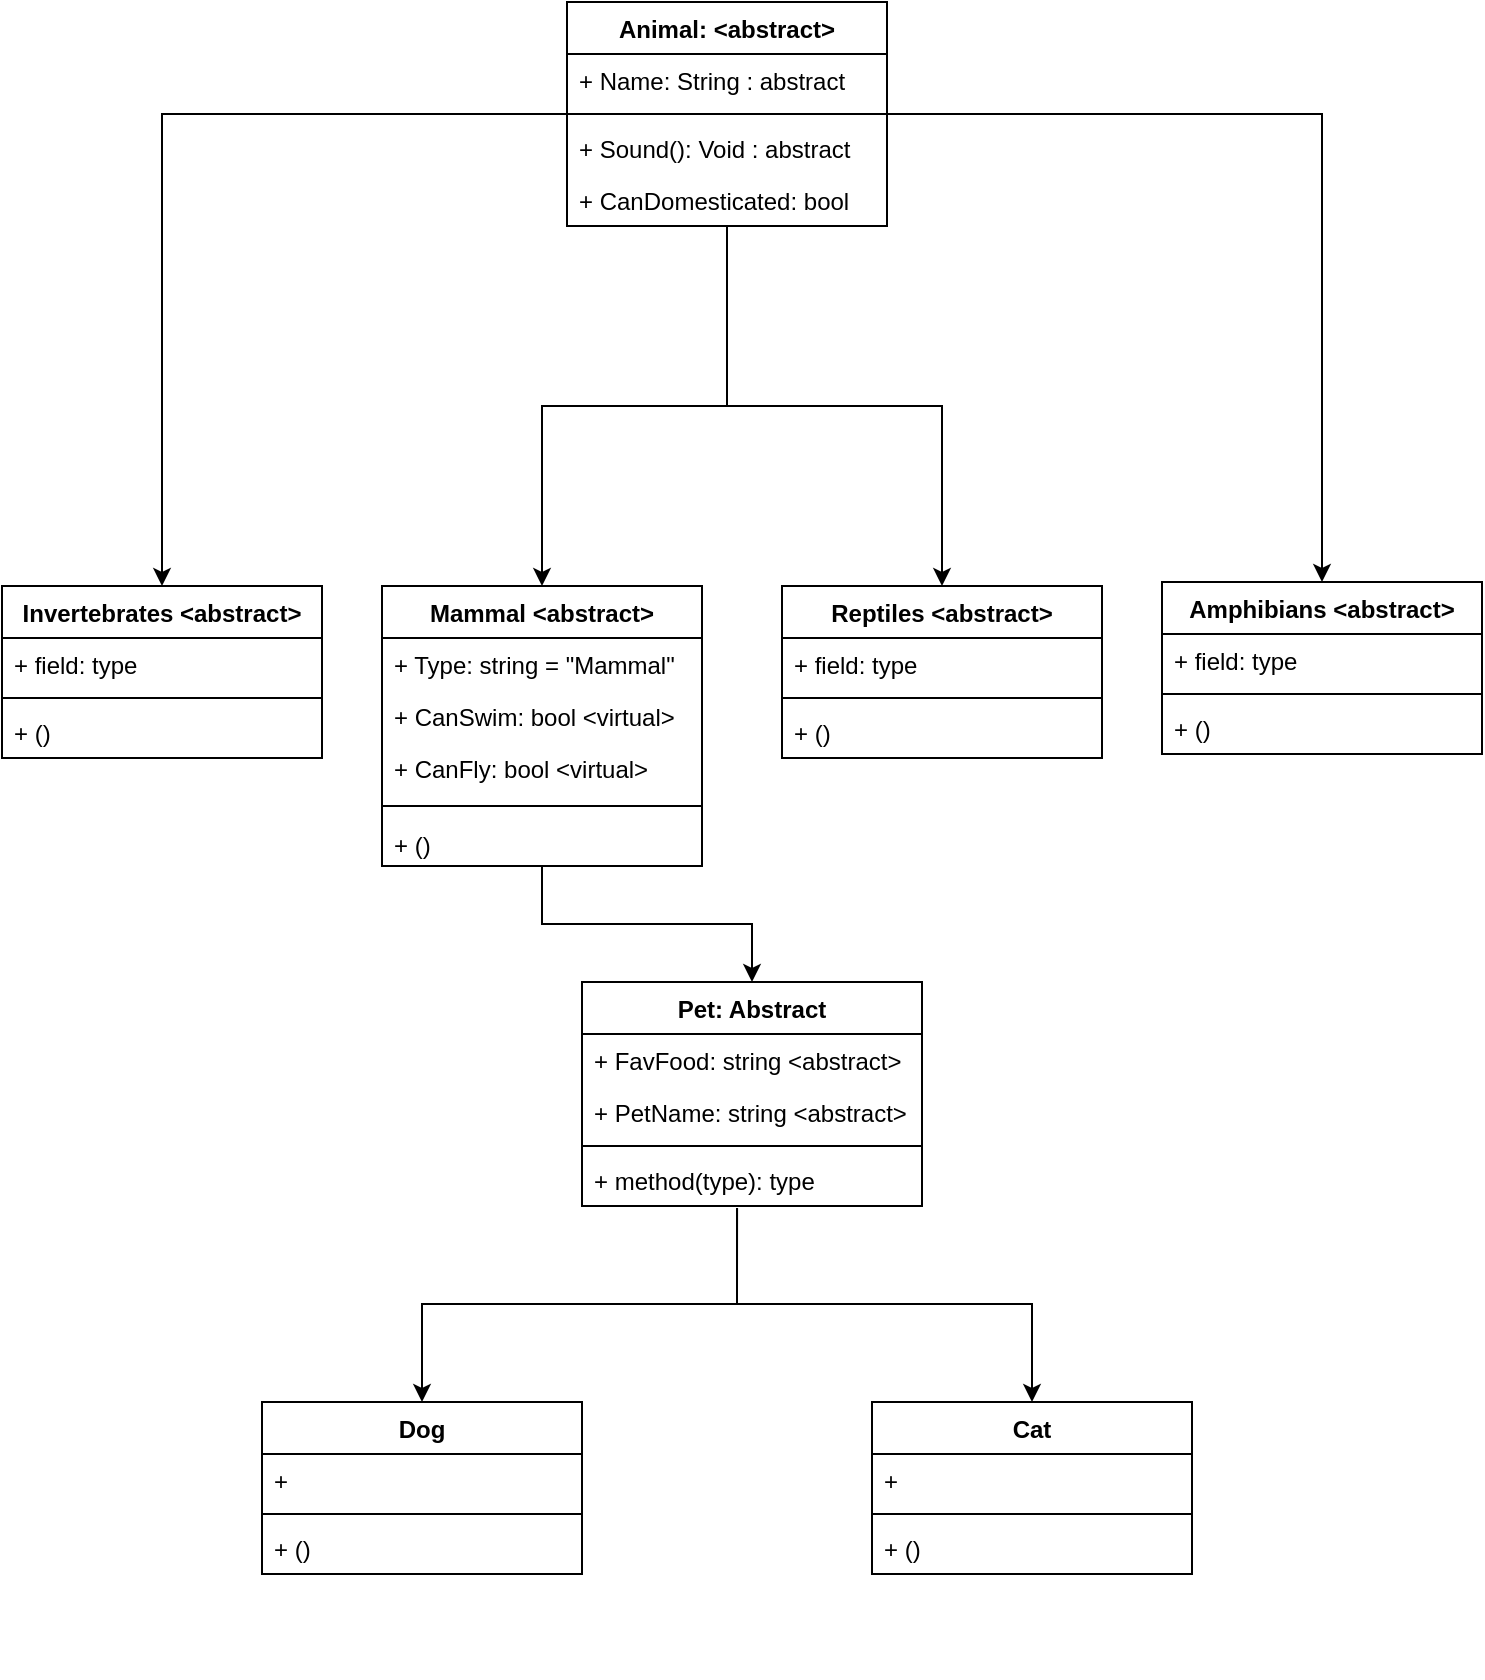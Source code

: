 <mxfile version="15.5.8" type="device"><diagram id="CVqmYnz9983pmoptTkFq" name="Page-1"><mxGraphModel dx="868" dy="1522" grid="1" gridSize="10" guides="1" tooltips="1" connect="1" arrows="1" fold="1" page="1" pageScale="1" pageWidth="850" pageHeight="1100" math="0" shadow="0"><root><mxCell id="0"/><mxCell id="1" parent="0"/><mxCell id="Kz69OfWk-Cu8_eh_HZI3-63" style="edgeStyle=orthogonalEdgeStyle;rounded=0;orthogonalLoop=1;jettySize=auto;html=1;entryX=0.5;entryY=0;entryDx=0;entryDy=0;" parent="1" source="c2Xwzdh8yxYQGbH7WFuY-1" target="Kz69OfWk-Cu8_eh_HZI3-45" edge="1"><mxGeometry relative="1" as="geometry"/></mxCell><mxCell id="Kz69OfWk-Cu8_eh_HZI3-64" style="edgeStyle=orthogonalEdgeStyle;rounded=0;orthogonalLoop=1;jettySize=auto;html=1;" parent="1" source="c2Xwzdh8yxYQGbH7WFuY-1" target="c2Xwzdh8yxYQGbH7WFuY-8" edge="1"><mxGeometry relative="1" as="geometry"/></mxCell><mxCell id="Kz69OfWk-Cu8_eh_HZI3-65" style="edgeStyle=orthogonalEdgeStyle;rounded=0;orthogonalLoop=1;jettySize=auto;html=1;entryX=0.5;entryY=0;entryDx=0;entryDy=0;" parent="1" source="c2Xwzdh8yxYQGbH7WFuY-1" target="Kz69OfWk-Cu8_eh_HZI3-29" edge="1"><mxGeometry relative="1" as="geometry"/></mxCell><mxCell id="Kz69OfWk-Cu8_eh_HZI3-66" style="edgeStyle=orthogonalEdgeStyle;rounded=0;orthogonalLoop=1;jettySize=auto;html=1;entryX=0.5;entryY=0;entryDx=0;entryDy=0;" parent="1" source="c2Xwzdh8yxYQGbH7WFuY-1" target="Kz69OfWk-Cu8_eh_HZI3-41" edge="1"><mxGeometry relative="1" as="geometry"/></mxCell><mxCell id="c2Xwzdh8yxYQGbH7WFuY-1" value="Animal: &lt;abstract&gt;" style="swimlane;fontStyle=1;align=center;verticalAlign=top;childLayout=stackLayout;horizontal=1;startSize=26;horizontalStack=0;resizeParent=1;resizeParentMax=0;resizeLast=0;collapsible=1;marginBottom=0;" parent="1" vertex="1"><mxGeometry x="312.5" y="-50" width="160" height="112" as="geometry"/></mxCell><mxCell id="c2Xwzdh8yxYQGbH7WFuY-2" value="+ Name: String : abstract" style="text;strokeColor=none;fillColor=none;align=left;verticalAlign=top;spacingLeft=4;spacingRight=4;overflow=hidden;rotatable=0;points=[[0,0.5],[1,0.5]];portConstraint=eastwest;" parent="c2Xwzdh8yxYQGbH7WFuY-1" vertex="1"><mxGeometry y="26" width="160" height="26" as="geometry"/></mxCell><mxCell id="c2Xwzdh8yxYQGbH7WFuY-3" value="" style="line;strokeWidth=1;fillColor=none;align=left;verticalAlign=middle;spacingTop=-1;spacingLeft=3;spacingRight=3;rotatable=0;labelPosition=right;points=[];portConstraint=eastwest;" parent="c2Xwzdh8yxYQGbH7WFuY-1" vertex="1"><mxGeometry y="52" width="160" height="8" as="geometry"/></mxCell><mxCell id="c2Xwzdh8yxYQGbH7WFuY-4" value="+ Sound(): Void : abstract" style="text;strokeColor=none;fillColor=none;align=left;verticalAlign=top;spacingLeft=4;spacingRight=4;overflow=hidden;rotatable=0;points=[[0,0.5],[1,0.5]];portConstraint=eastwest;" parent="c2Xwzdh8yxYQGbH7WFuY-1" vertex="1"><mxGeometry y="60" width="160" height="26" as="geometry"/></mxCell><mxCell id="Kz69OfWk-Cu8_eh_HZI3-61" value="+ CanDomesticated: bool" style="text;strokeColor=none;fillColor=none;align=left;verticalAlign=top;spacingLeft=4;spacingRight=4;overflow=hidden;rotatable=0;points=[[0,0.5],[1,0.5]];portConstraint=eastwest;" parent="c2Xwzdh8yxYQGbH7WFuY-1" vertex="1"><mxGeometry y="86" width="160" height="26" as="geometry"/></mxCell><mxCell id="Kz69OfWk-Cu8_eh_HZI3-72" style="edgeStyle=orthogonalEdgeStyle;rounded=0;orthogonalLoop=1;jettySize=auto;html=1;" parent="1" source="c2Xwzdh8yxYQGbH7WFuY-8" target="Kz69OfWk-Cu8_eh_HZI3-11" edge="1"><mxGeometry relative="1" as="geometry"/></mxCell><mxCell id="c2Xwzdh8yxYQGbH7WFuY-8" value="Mammal &lt;abstract&gt;" style="swimlane;fontStyle=1;align=center;verticalAlign=top;childLayout=stackLayout;horizontal=1;startSize=26;horizontalStack=0;resizeParent=1;resizeParentMax=0;resizeLast=0;collapsible=1;marginBottom=0;" parent="1" vertex="1"><mxGeometry x="220" y="242" width="160" height="140" as="geometry"/></mxCell><mxCell id="gtmkSwCgb6IBJlUNpddN-2" value="+ Type: string = &quot;Mammal&quot;" style="text;strokeColor=none;fillColor=none;align=left;verticalAlign=top;spacingLeft=4;spacingRight=4;overflow=hidden;rotatable=0;points=[[0,0.5],[1,0.5]];portConstraint=eastwest;" parent="c2Xwzdh8yxYQGbH7WFuY-8" vertex="1"><mxGeometry y="26" width="160" height="26" as="geometry"/></mxCell><mxCell id="c2Xwzdh8yxYQGbH7WFuY-9" value="+ CanSwim: bool &lt;virtual&gt;" style="text;strokeColor=none;fillColor=none;align=left;verticalAlign=top;spacingLeft=4;spacingRight=4;overflow=hidden;rotatable=0;points=[[0,0.5],[1,0.5]];portConstraint=eastwest;" parent="c2Xwzdh8yxYQGbH7WFuY-8" vertex="1"><mxGeometry y="52" width="160" height="26" as="geometry"/></mxCell><mxCell id="Kz69OfWk-Cu8_eh_HZI3-71" value="+ CanFly: bool &lt;virtual&gt;" style="text;strokeColor=none;fillColor=none;align=left;verticalAlign=top;spacingLeft=4;spacingRight=4;overflow=hidden;rotatable=0;points=[[0,0.5],[1,0.5]];portConstraint=eastwest;" parent="c2Xwzdh8yxYQGbH7WFuY-8" vertex="1"><mxGeometry y="78" width="160" height="26" as="geometry"/></mxCell><mxCell id="c2Xwzdh8yxYQGbH7WFuY-10" value="" style="line;strokeWidth=1;fillColor=none;align=left;verticalAlign=middle;spacingTop=-1;spacingLeft=3;spacingRight=3;rotatable=0;labelPosition=right;points=[];portConstraint=eastwest;" parent="c2Xwzdh8yxYQGbH7WFuY-8" vertex="1"><mxGeometry y="104" width="160" height="12" as="geometry"/></mxCell><mxCell id="c2Xwzdh8yxYQGbH7WFuY-11" value="+ ()" style="text;strokeColor=none;fillColor=none;align=left;verticalAlign=top;spacingLeft=4;spacingRight=4;overflow=hidden;rotatable=0;points=[[0,0.5],[1,0.5]];portConstraint=eastwest;" parent="c2Xwzdh8yxYQGbH7WFuY-8" vertex="1"><mxGeometry y="116" width="160" height="24" as="geometry"/></mxCell><mxCell id="Kz69OfWk-Cu8_eh_HZI3-29" value="Reptiles &lt;abstract&gt;" style="swimlane;fontStyle=1;align=center;verticalAlign=top;childLayout=stackLayout;horizontal=1;startSize=26;horizontalStack=0;resizeParent=1;resizeParentMax=0;resizeLast=0;collapsible=1;marginBottom=0;" parent="1" vertex="1"><mxGeometry x="420" y="242" width="160" height="86" as="geometry"/></mxCell><mxCell id="Kz69OfWk-Cu8_eh_HZI3-30" value="+ field: type" style="text;strokeColor=none;fillColor=none;align=left;verticalAlign=top;spacingLeft=4;spacingRight=4;overflow=hidden;rotatable=0;points=[[0,0.5],[1,0.5]];portConstraint=eastwest;" parent="Kz69OfWk-Cu8_eh_HZI3-29" vertex="1"><mxGeometry y="26" width="160" height="26" as="geometry"/></mxCell><mxCell id="Kz69OfWk-Cu8_eh_HZI3-31" value="" style="line;strokeWidth=1;fillColor=none;align=left;verticalAlign=middle;spacingTop=-1;spacingLeft=3;spacingRight=3;rotatable=0;labelPosition=right;points=[];portConstraint=eastwest;" parent="Kz69OfWk-Cu8_eh_HZI3-29" vertex="1"><mxGeometry y="52" width="160" height="8" as="geometry"/></mxCell><mxCell id="Kz69OfWk-Cu8_eh_HZI3-32" value="+ ()" style="text;strokeColor=none;fillColor=none;align=left;verticalAlign=top;spacingLeft=4;spacingRight=4;overflow=hidden;rotatable=0;points=[[0,0.5],[1,0.5]];portConstraint=eastwest;" parent="Kz69OfWk-Cu8_eh_HZI3-29" vertex="1"><mxGeometry y="60" width="160" height="26" as="geometry"/></mxCell><mxCell id="Kz69OfWk-Cu8_eh_HZI3-41" value="Amphibians &lt;abstract&gt;&#10; " style="swimlane;fontStyle=1;align=center;verticalAlign=top;childLayout=stackLayout;horizontal=1;startSize=26;horizontalStack=0;resizeParent=1;resizeParentMax=0;resizeLast=0;collapsible=1;marginBottom=0;" parent="1" vertex="1"><mxGeometry x="610" y="240" width="160" height="86" as="geometry"/></mxCell><mxCell id="Kz69OfWk-Cu8_eh_HZI3-42" value="+ field: type" style="text;strokeColor=none;fillColor=none;align=left;verticalAlign=top;spacingLeft=4;spacingRight=4;overflow=hidden;rotatable=0;points=[[0,0.5],[1,0.5]];portConstraint=eastwest;" parent="Kz69OfWk-Cu8_eh_HZI3-41" vertex="1"><mxGeometry y="26" width="160" height="26" as="geometry"/></mxCell><mxCell id="Kz69OfWk-Cu8_eh_HZI3-43" value="" style="line;strokeWidth=1;fillColor=none;align=left;verticalAlign=middle;spacingTop=-1;spacingLeft=3;spacingRight=3;rotatable=0;labelPosition=right;points=[];portConstraint=eastwest;" parent="Kz69OfWk-Cu8_eh_HZI3-41" vertex="1"><mxGeometry y="52" width="160" height="8" as="geometry"/></mxCell><mxCell id="Kz69OfWk-Cu8_eh_HZI3-44" value="+ ()" style="text;strokeColor=none;fillColor=none;align=left;verticalAlign=top;spacingLeft=4;spacingRight=4;overflow=hidden;rotatable=0;points=[[0,0.5],[1,0.5]];portConstraint=eastwest;" parent="Kz69OfWk-Cu8_eh_HZI3-41" vertex="1"><mxGeometry y="60" width="160" height="26" as="geometry"/></mxCell><mxCell id="Kz69OfWk-Cu8_eh_HZI3-45" value="Invertebrates &lt;abstract&gt;" style="swimlane;fontStyle=1;align=center;verticalAlign=top;childLayout=stackLayout;horizontal=1;startSize=26;horizontalStack=0;resizeParent=1;resizeParentMax=0;resizeLast=0;collapsible=1;marginBottom=0;" parent="1" vertex="1"><mxGeometry x="30" y="242" width="160" height="86" as="geometry"/></mxCell><mxCell id="Kz69OfWk-Cu8_eh_HZI3-46" value="+ field: type" style="text;strokeColor=none;fillColor=none;align=left;verticalAlign=top;spacingLeft=4;spacingRight=4;overflow=hidden;rotatable=0;points=[[0,0.5],[1,0.5]];portConstraint=eastwest;" parent="Kz69OfWk-Cu8_eh_HZI3-45" vertex="1"><mxGeometry y="26" width="160" height="26" as="geometry"/></mxCell><mxCell id="Kz69OfWk-Cu8_eh_HZI3-47" value="" style="line;strokeWidth=1;fillColor=none;align=left;verticalAlign=middle;spacingTop=-1;spacingLeft=3;spacingRight=3;rotatable=0;labelPosition=right;points=[];portConstraint=eastwest;" parent="Kz69OfWk-Cu8_eh_HZI3-45" vertex="1"><mxGeometry y="52" width="160" height="8" as="geometry"/></mxCell><mxCell id="Kz69OfWk-Cu8_eh_HZI3-48" value="+ ()" style="text;strokeColor=none;fillColor=none;align=left;verticalAlign=top;spacingLeft=4;spacingRight=4;overflow=hidden;rotatable=0;points=[[0,0.5],[1,0.5]];portConstraint=eastwest;" parent="Kz69OfWk-Cu8_eh_HZI3-45" vertex="1"><mxGeometry y="60" width="160" height="26" as="geometry"/></mxCell><mxCell id="Kz69OfWk-Cu8_eh_HZI3-58" value="" style="group;strokeColor=none;" parent="1" vertex="1" connectable="0"><mxGeometry x="160" y="440" width="465" height="348" as="geometry"/></mxCell><mxCell id="Kz69OfWk-Cu8_eh_HZI3-6" value="Cat" style="swimlane;fontStyle=1;align=center;verticalAlign=top;childLayout=stackLayout;horizontal=1;startSize=26;horizontalStack=0;resizeParent=1;resizeParentMax=0;resizeLast=0;collapsible=1;marginBottom=0;" parent="Kz69OfWk-Cu8_eh_HZI3-58" vertex="1"><mxGeometry x="305" y="210" width="160" height="86" as="geometry"/></mxCell><mxCell id="Kz69OfWk-Cu8_eh_HZI3-18" value="+ " style="text;strokeColor=none;fillColor=none;align=left;verticalAlign=top;spacingLeft=4;spacingRight=4;overflow=hidden;rotatable=0;points=[[0,0.5],[1,0.5]];portConstraint=eastwest;" parent="Kz69OfWk-Cu8_eh_HZI3-6" vertex="1"><mxGeometry y="26" width="160" height="26" as="geometry"/></mxCell><mxCell id="Kz69OfWk-Cu8_eh_HZI3-8" value="" style="line;strokeWidth=1;fillColor=none;align=left;verticalAlign=middle;spacingTop=-1;spacingLeft=3;spacingRight=3;rotatable=0;labelPosition=right;points=[];portConstraint=eastwest;" parent="Kz69OfWk-Cu8_eh_HZI3-6" vertex="1"><mxGeometry y="52" width="160" height="8" as="geometry"/></mxCell><mxCell id="Kz69OfWk-Cu8_eh_HZI3-9" value="+ ()" style="text;strokeColor=none;fillColor=none;align=left;verticalAlign=top;spacingLeft=4;spacingRight=4;overflow=hidden;rotatable=0;points=[[0,0.5],[1,0.5]];portConstraint=eastwest;" parent="Kz69OfWk-Cu8_eh_HZI3-6" vertex="1"><mxGeometry y="60" width="160" height="26" as="geometry"/></mxCell><mxCell id="Kz69OfWk-Cu8_eh_HZI3-11" value="Pet: Abstract" style="swimlane;fontStyle=1;align=center;verticalAlign=top;childLayout=stackLayout;horizontal=1;startSize=26;horizontalStack=0;resizeParent=1;resizeParentMax=0;resizeLast=0;collapsible=1;marginBottom=0;" parent="Kz69OfWk-Cu8_eh_HZI3-58" vertex="1"><mxGeometry x="160" width="170" height="112" as="geometry"/></mxCell><mxCell id="Kz69OfWk-Cu8_eh_HZI3-59" value="+ FavFood: string &lt;abstract&gt;" style="text;strokeColor=none;fillColor=none;align=left;verticalAlign=top;spacingLeft=4;spacingRight=4;overflow=hidden;rotatable=0;points=[[0,0.5],[1,0.5]];portConstraint=eastwest;" parent="Kz69OfWk-Cu8_eh_HZI3-11" vertex="1"><mxGeometry y="26" width="170" height="26" as="geometry"/></mxCell><mxCell id="Kz69OfWk-Cu8_eh_HZI3-77" value="+ PetName: string &lt;abstract&gt;" style="text;strokeColor=none;fillColor=none;align=left;verticalAlign=top;spacingLeft=4;spacingRight=4;overflow=hidden;rotatable=0;points=[[0,0.5],[1,0.5]];portConstraint=eastwest;" parent="Kz69OfWk-Cu8_eh_HZI3-11" vertex="1"><mxGeometry y="52" width="170" height="26" as="geometry"/></mxCell><mxCell id="Kz69OfWk-Cu8_eh_HZI3-13" value="" style="line;strokeWidth=1;fillColor=none;align=left;verticalAlign=middle;spacingTop=-1;spacingLeft=3;spacingRight=3;rotatable=0;labelPosition=right;points=[];portConstraint=eastwest;" parent="Kz69OfWk-Cu8_eh_HZI3-11" vertex="1"><mxGeometry y="78" width="170" height="8" as="geometry"/></mxCell><mxCell id="Kz69OfWk-Cu8_eh_HZI3-14" value="+ method(type): type" style="text;strokeColor=none;fillColor=none;align=left;verticalAlign=top;spacingLeft=4;spacingRight=4;overflow=hidden;rotatable=0;points=[[0,0.5],[1,0.5]];portConstraint=eastwest;" parent="Kz69OfWk-Cu8_eh_HZI3-11" vertex="1"><mxGeometry y="86" width="170" height="26" as="geometry"/></mxCell><mxCell id="Kz69OfWk-Cu8_eh_HZI3-33" value="Dog" style="swimlane;fontStyle=1;align=center;verticalAlign=top;childLayout=stackLayout;horizontal=1;startSize=26;horizontalStack=0;resizeParent=1;resizeParentMax=0;resizeLast=0;collapsible=1;marginBottom=0;" parent="Kz69OfWk-Cu8_eh_HZI3-58" vertex="1"><mxGeometry y="210" width="160" height="86" as="geometry"/></mxCell><mxCell id="Kz69OfWk-Cu8_eh_HZI3-36" value="+ " style="text;strokeColor=none;fillColor=none;align=left;verticalAlign=top;spacingLeft=4;spacingRight=4;overflow=hidden;rotatable=0;points=[[0,0.5],[1,0.5]];portConstraint=eastwest;" parent="Kz69OfWk-Cu8_eh_HZI3-33" vertex="1"><mxGeometry y="26" width="160" height="26" as="geometry"/></mxCell><mxCell id="Kz69OfWk-Cu8_eh_HZI3-37" value="" style="line;strokeWidth=1;fillColor=none;align=left;verticalAlign=middle;spacingTop=-1;spacingLeft=3;spacingRight=3;rotatable=0;labelPosition=right;points=[];portConstraint=eastwest;" parent="Kz69OfWk-Cu8_eh_HZI3-33" vertex="1"><mxGeometry y="52" width="160" height="8" as="geometry"/></mxCell><mxCell id="Kz69OfWk-Cu8_eh_HZI3-38" value="+ ()" style="text;strokeColor=none;fillColor=none;align=left;verticalAlign=top;spacingLeft=4;spacingRight=4;overflow=hidden;rotatable=0;points=[[0,0.5],[1,0.5]];portConstraint=eastwest;" parent="Kz69OfWk-Cu8_eh_HZI3-33" vertex="1"><mxGeometry y="60" width="160" height="26" as="geometry"/></mxCell><mxCell id="Kz69OfWk-Cu8_eh_HZI3-57" style="edgeStyle=orthogonalEdgeStyle;rounded=0;orthogonalLoop=1;jettySize=auto;html=1;exitX=0.456;exitY=1.038;exitDx=0;exitDy=0;exitPerimeter=0;" parent="Kz69OfWk-Cu8_eh_HZI3-58" source="Kz69OfWk-Cu8_eh_HZI3-14" target="Kz69OfWk-Cu8_eh_HZI3-6" edge="1"><mxGeometry relative="1" as="geometry"/></mxCell><mxCell id="Kz69OfWk-Cu8_eh_HZI3-56" style="edgeStyle=orthogonalEdgeStyle;rounded=0;orthogonalLoop=1;jettySize=auto;html=1;exitX=0.456;exitY=1.038;exitDx=0;exitDy=0;exitPerimeter=0;" parent="Kz69OfWk-Cu8_eh_HZI3-58" source="Kz69OfWk-Cu8_eh_HZI3-14" target="Kz69OfWk-Cu8_eh_HZI3-33" edge="1"><mxGeometry relative="1" as="geometry"/></mxCell></root></mxGraphModel></diagram></mxfile>